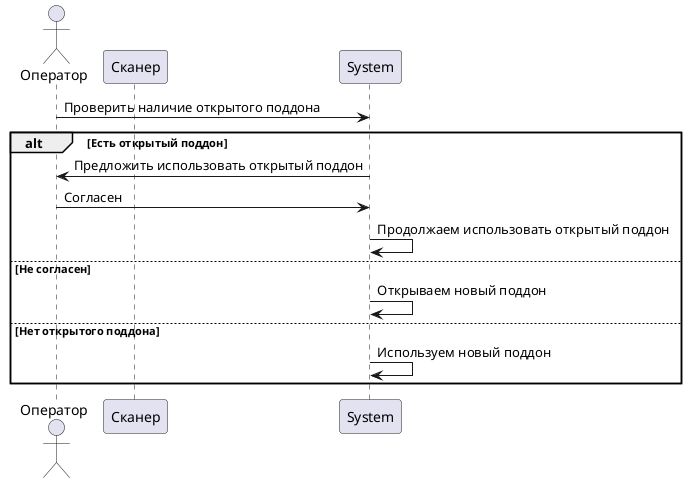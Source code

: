 @startuml login

actor Оператор as Operator
participant Сканер as scaner
participant "System" as S

Operator -> S : Проверить наличие открытого поддона
alt Есть открытый поддон
    S -> Operator : Предложить использовать открытый поддон
    Operator -> S : Согласен
    S -> S : Продолжаем использовать открытый поддон
else Не согласен
    S -> S : Открываем новый поддон
else Нет открытого поддона
    S -> S : Используем новый поддон
end

@enduml